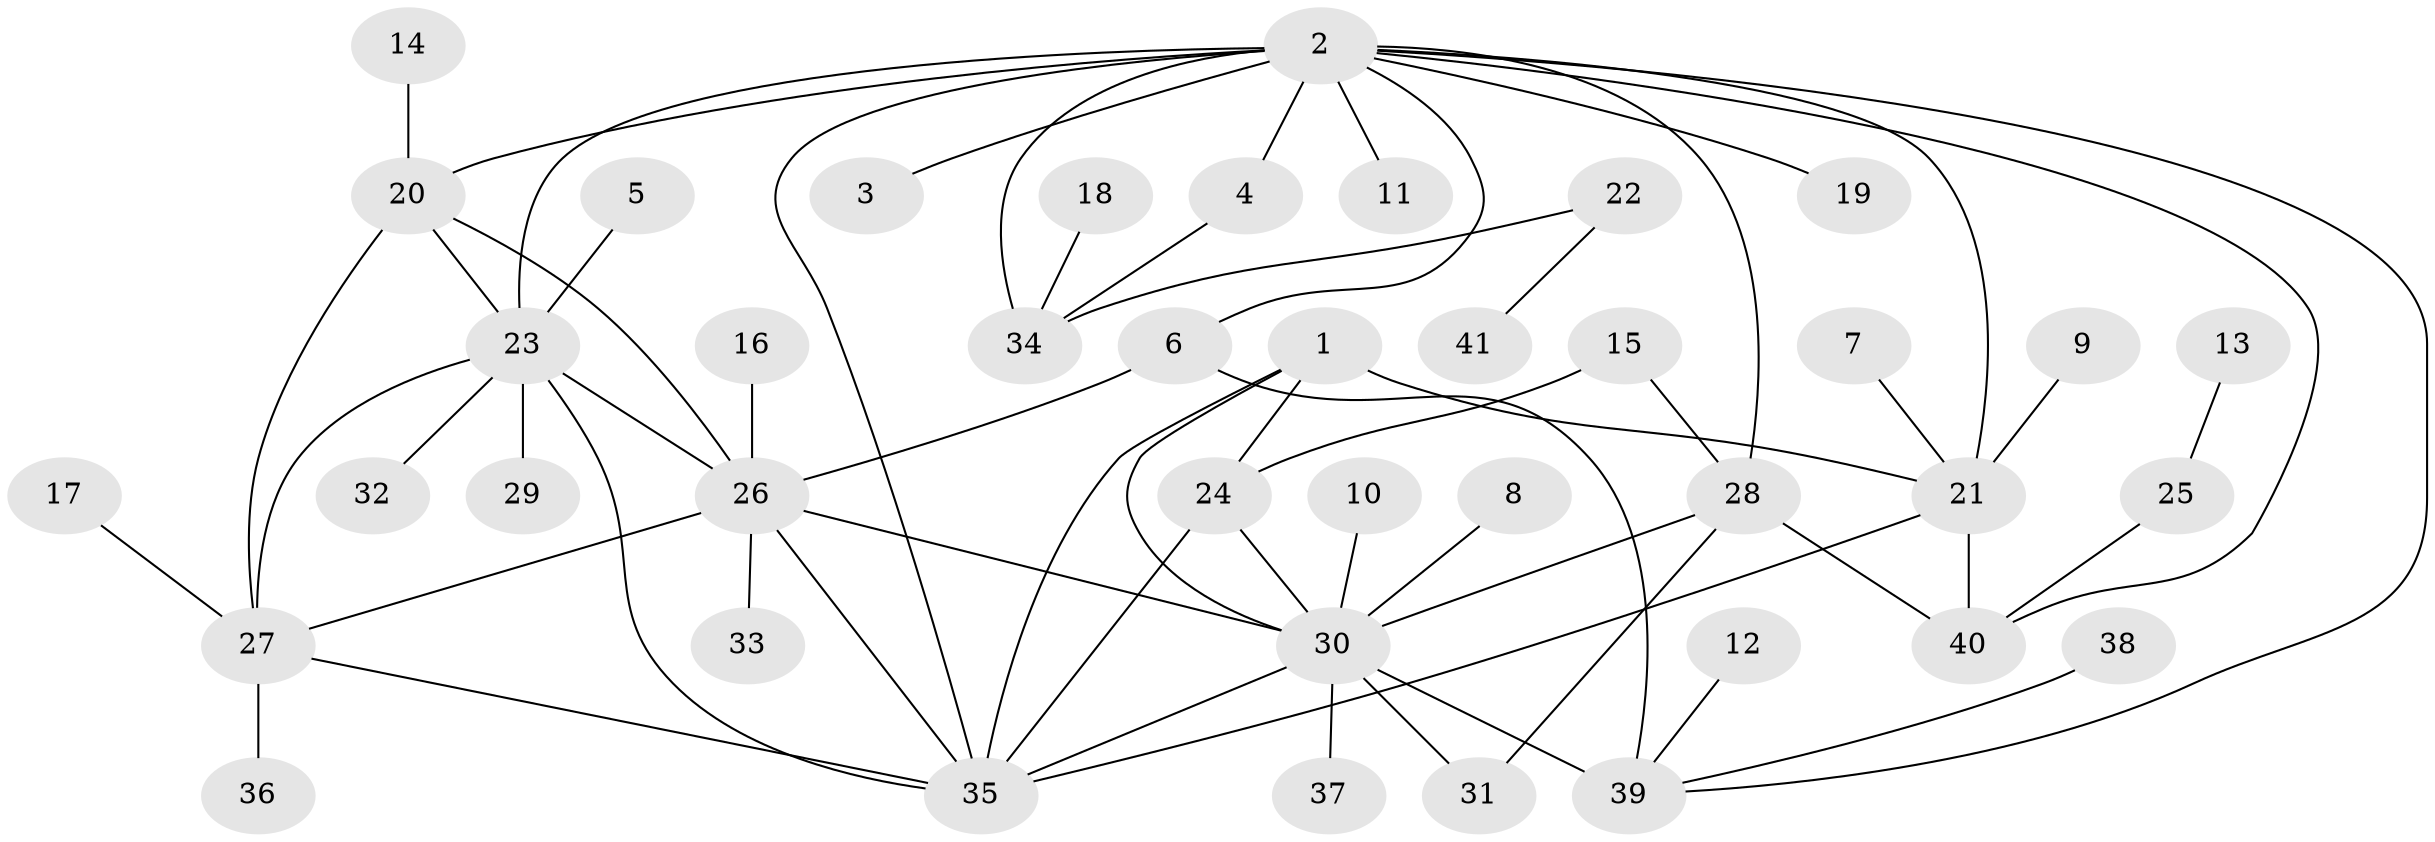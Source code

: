 // original degree distribution, {10: 0.012195121951219513, 6: 0.08536585365853659, 7: 0.04878048780487805, 4: 0.036585365853658534, 8: 0.036585365853658534, 3: 0.04878048780487805, 12: 0.012195121951219513, 2: 0.2073170731707317, 1: 0.4878048780487805, 5: 0.024390243902439025}
// Generated by graph-tools (version 1.1) at 2025/26/03/09/25 03:26:45]
// undirected, 41 vertices, 62 edges
graph export_dot {
graph [start="1"]
  node [color=gray90,style=filled];
  1;
  2;
  3;
  4;
  5;
  6;
  7;
  8;
  9;
  10;
  11;
  12;
  13;
  14;
  15;
  16;
  17;
  18;
  19;
  20;
  21;
  22;
  23;
  24;
  25;
  26;
  27;
  28;
  29;
  30;
  31;
  32;
  33;
  34;
  35;
  36;
  37;
  38;
  39;
  40;
  41;
  1 -- 21 [weight=1.0];
  1 -- 24 [weight=1.0];
  1 -- 30 [weight=1.0];
  1 -- 35 [weight=1.0];
  2 -- 3 [weight=1.0];
  2 -- 4 [weight=2.0];
  2 -- 6 [weight=1.0];
  2 -- 11 [weight=1.0];
  2 -- 19 [weight=1.0];
  2 -- 20 [weight=1.0];
  2 -- 21 [weight=3.0];
  2 -- 23 [weight=2.0];
  2 -- 28 [weight=1.0];
  2 -- 34 [weight=2.0];
  2 -- 35 [weight=1.0];
  2 -- 39 [weight=1.0];
  2 -- 40 [weight=1.0];
  4 -- 34 [weight=1.0];
  5 -- 23 [weight=1.0];
  6 -- 26 [weight=1.0];
  6 -- 39 [weight=4.0];
  7 -- 21 [weight=1.0];
  8 -- 30 [weight=1.0];
  9 -- 21 [weight=1.0];
  10 -- 30 [weight=1.0];
  12 -- 39 [weight=1.0];
  13 -- 25 [weight=1.0];
  14 -- 20 [weight=1.0];
  15 -- 24 [weight=1.0];
  15 -- 28 [weight=1.0];
  16 -- 26 [weight=1.0];
  17 -- 27 [weight=1.0];
  18 -- 34 [weight=1.0];
  20 -- 23 [weight=1.0];
  20 -- 26 [weight=1.0];
  20 -- 27 [weight=1.0];
  21 -- 35 [weight=1.0];
  21 -- 40 [weight=2.0];
  22 -- 34 [weight=1.0];
  22 -- 41 [weight=1.0];
  23 -- 26 [weight=1.0];
  23 -- 27 [weight=1.0];
  23 -- 29 [weight=1.0];
  23 -- 32 [weight=1.0];
  23 -- 35 [weight=1.0];
  24 -- 30 [weight=1.0];
  24 -- 35 [weight=1.0];
  25 -- 40 [weight=1.0];
  26 -- 27 [weight=1.0];
  26 -- 30 [weight=1.0];
  26 -- 33 [weight=1.0];
  26 -- 35 [weight=1.0];
  27 -- 35 [weight=1.0];
  27 -- 36 [weight=1.0];
  28 -- 30 [weight=1.0];
  28 -- 31 [weight=1.0];
  28 -- 40 [weight=1.0];
  30 -- 31 [weight=1.0];
  30 -- 35 [weight=1.0];
  30 -- 37 [weight=1.0];
  30 -- 39 [weight=1.0];
  38 -- 39 [weight=1.0];
}
